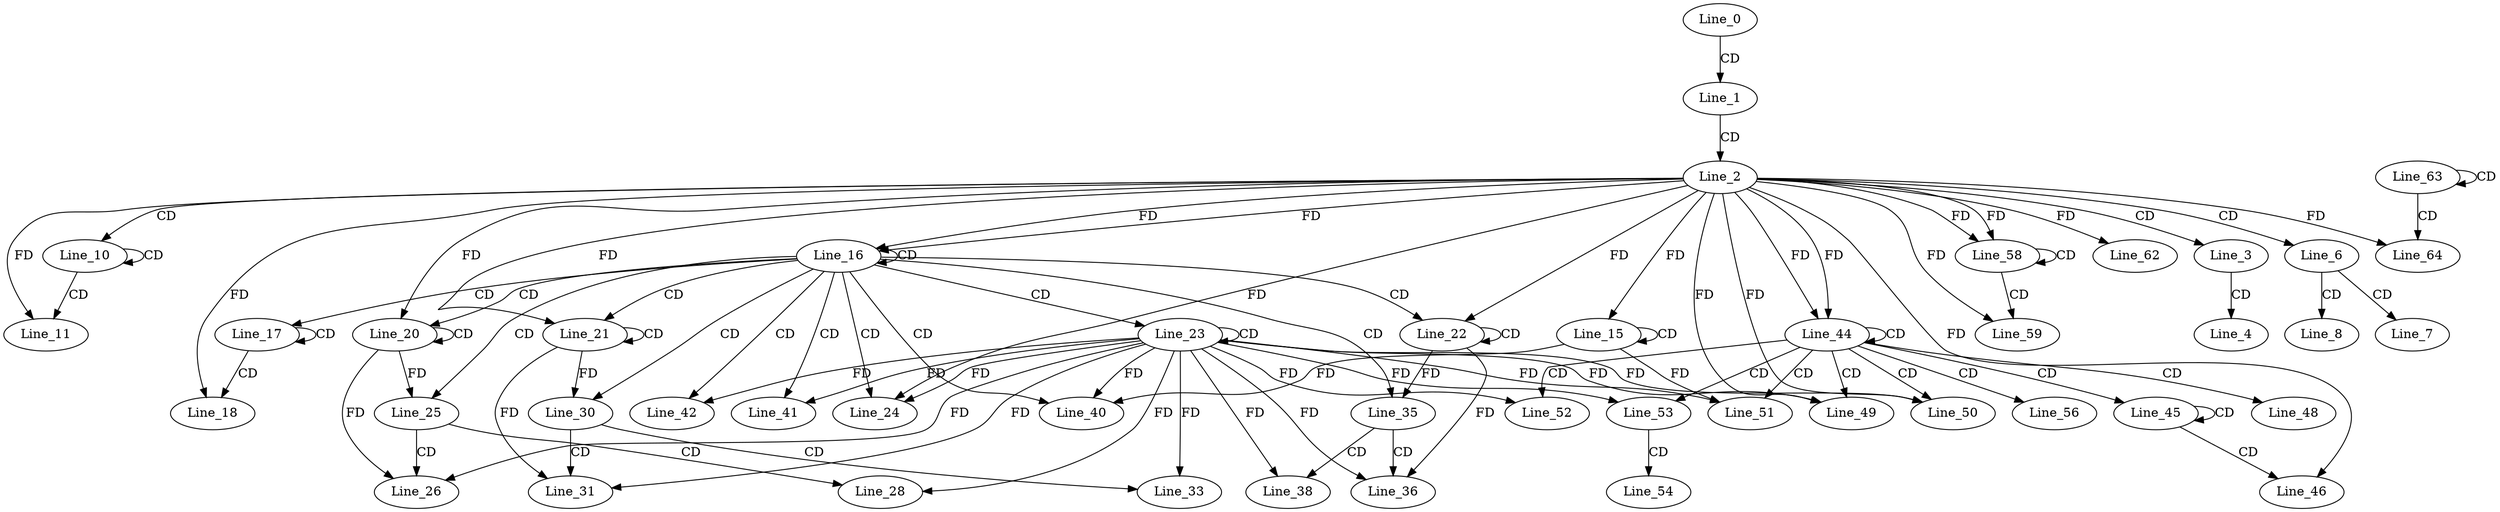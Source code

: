 digraph G {
  Line_0;
  Line_1;
  Line_2;
  Line_3;
  Line_4;
  Line_6;
  Line_7;
  Line_8;
  Line_10;
  Line_10;
  Line_11;
  Line_11;
  Line_15;
  Line_15;
  Line_16;
  Line_16;
  Line_17;
  Line_17;
  Line_18;
  Line_18;
  Line_20;
  Line_20;
  Line_21;
  Line_21;
  Line_22;
  Line_22;
  Line_23;
  Line_23;
  Line_24;
  Line_24;
  Line_25;
  Line_26;
  Line_28;
  Line_30;
  Line_31;
  Line_33;
  Line_35;
  Line_36;
  Line_38;
  Line_40;
  Line_41;
  Line_42;
  Line_44;
  Line_44;
  Line_45;
  Line_45;
  Line_46;
  Line_46;
  Line_48;
  Line_49;
  Line_49;
  Line_50;
  Line_50;
  Line_51;
  Line_52;
  Line_53;
  Line_53;
  Line_54;
  Line_56;
  Line_58;
  Line_58;
  Line_59;
  Line_62;
  Line_63;
  Line_63;
  Line_64;
  Line_64;
  Line_0 -> Line_1 [ label="CD" ];
  Line_1 -> Line_2 [ label="CD" ];
  Line_2 -> Line_3 [ label="CD" ];
  Line_3 -> Line_4 [ label="CD" ];
  Line_2 -> Line_6 [ label="CD" ];
  Line_6 -> Line_7 [ label="CD" ];
  Line_6 -> Line_8 [ label="CD" ];
  Line_2 -> Line_10 [ label="CD" ];
  Line_10 -> Line_10 [ label="CD" ];
  Line_10 -> Line_11 [ label="CD" ];
  Line_2 -> Line_11 [ label="FD" ];
  Line_15 -> Line_15 [ label="CD" ];
  Line_2 -> Line_15 [ label="FD" ];
  Line_2 -> Line_16 [ label="FD" ];
  Line_16 -> Line_16 [ label="CD" ];
  Line_2 -> Line_16 [ label="FD" ];
  Line_16 -> Line_17 [ label="CD" ];
  Line_17 -> Line_17 [ label="CD" ];
  Line_17 -> Line_18 [ label="CD" ];
  Line_2 -> Line_18 [ label="FD" ];
  Line_16 -> Line_20 [ label="CD" ];
  Line_20 -> Line_20 [ label="CD" ];
  Line_2 -> Line_20 [ label="FD" ];
  Line_16 -> Line_21 [ label="CD" ];
  Line_21 -> Line_21 [ label="CD" ];
  Line_2 -> Line_21 [ label="FD" ];
  Line_16 -> Line_22 [ label="CD" ];
  Line_22 -> Line_22 [ label="CD" ];
  Line_2 -> Line_22 [ label="FD" ];
  Line_16 -> Line_23 [ label="CD" ];
  Line_23 -> Line_23 [ label="CD" ];
  Line_16 -> Line_24 [ label="CD" ];
  Line_23 -> Line_24 [ label="FD" ];
  Line_2 -> Line_24 [ label="FD" ];
  Line_16 -> Line_25 [ label="CD" ];
  Line_20 -> Line_25 [ label="FD" ];
  Line_25 -> Line_26 [ label="CD" ];
  Line_23 -> Line_26 [ label="FD" ];
  Line_20 -> Line_26 [ label="FD" ];
  Line_25 -> Line_28 [ label="CD" ];
  Line_23 -> Line_28 [ label="FD" ];
  Line_16 -> Line_30 [ label="CD" ];
  Line_21 -> Line_30 [ label="FD" ];
  Line_30 -> Line_31 [ label="CD" ];
  Line_23 -> Line_31 [ label="FD" ];
  Line_21 -> Line_31 [ label="FD" ];
  Line_30 -> Line_33 [ label="CD" ];
  Line_23 -> Line_33 [ label="FD" ];
  Line_16 -> Line_35 [ label="CD" ];
  Line_22 -> Line_35 [ label="FD" ];
  Line_35 -> Line_36 [ label="CD" ];
  Line_23 -> Line_36 [ label="FD" ];
  Line_22 -> Line_36 [ label="FD" ];
  Line_35 -> Line_38 [ label="CD" ];
  Line_23 -> Line_38 [ label="FD" ];
  Line_16 -> Line_40 [ label="CD" ];
  Line_23 -> Line_40 [ label="FD" ];
  Line_15 -> Line_40 [ label="FD" ];
  Line_16 -> Line_41 [ label="CD" ];
  Line_23 -> Line_41 [ label="FD" ];
  Line_16 -> Line_42 [ label="CD" ];
  Line_23 -> Line_42 [ label="FD" ];
  Line_2 -> Line_44 [ label="FD" ];
  Line_44 -> Line_44 [ label="CD" ];
  Line_2 -> Line_44 [ label="FD" ];
  Line_44 -> Line_45 [ label="CD" ];
  Line_45 -> Line_45 [ label="CD" ];
  Line_45 -> Line_46 [ label="CD" ];
  Line_2 -> Line_46 [ label="FD" ];
  Line_44 -> Line_48 [ label="CD" ];
  Line_44 -> Line_49 [ label="CD" ];
  Line_23 -> Line_49 [ label="FD" ];
  Line_2 -> Line_49 [ label="FD" ];
  Line_44 -> Line_50 [ label="CD" ];
  Line_23 -> Line_50 [ label="FD" ];
  Line_2 -> Line_50 [ label="FD" ];
  Line_44 -> Line_51 [ label="CD" ];
  Line_23 -> Line_51 [ label="FD" ];
  Line_15 -> Line_51 [ label="FD" ];
  Line_44 -> Line_52 [ label="CD" ];
  Line_23 -> Line_52 [ label="FD" ];
  Line_44 -> Line_53 [ label="CD" ];
  Line_23 -> Line_53 [ label="FD" ];
  Line_53 -> Line_54 [ label="CD" ];
  Line_44 -> Line_56 [ label="CD" ];
  Line_2 -> Line_58 [ label="FD" ];
  Line_58 -> Line_58 [ label="CD" ];
  Line_2 -> Line_58 [ label="FD" ];
  Line_58 -> Line_59 [ label="CD" ];
  Line_2 -> Line_59 [ label="FD" ];
  Line_2 -> Line_62 [ label="FD" ];
  Line_63 -> Line_63 [ label="CD" ];
  Line_63 -> Line_64 [ label="CD" ];
  Line_2 -> Line_64 [ label="FD" ];
}
